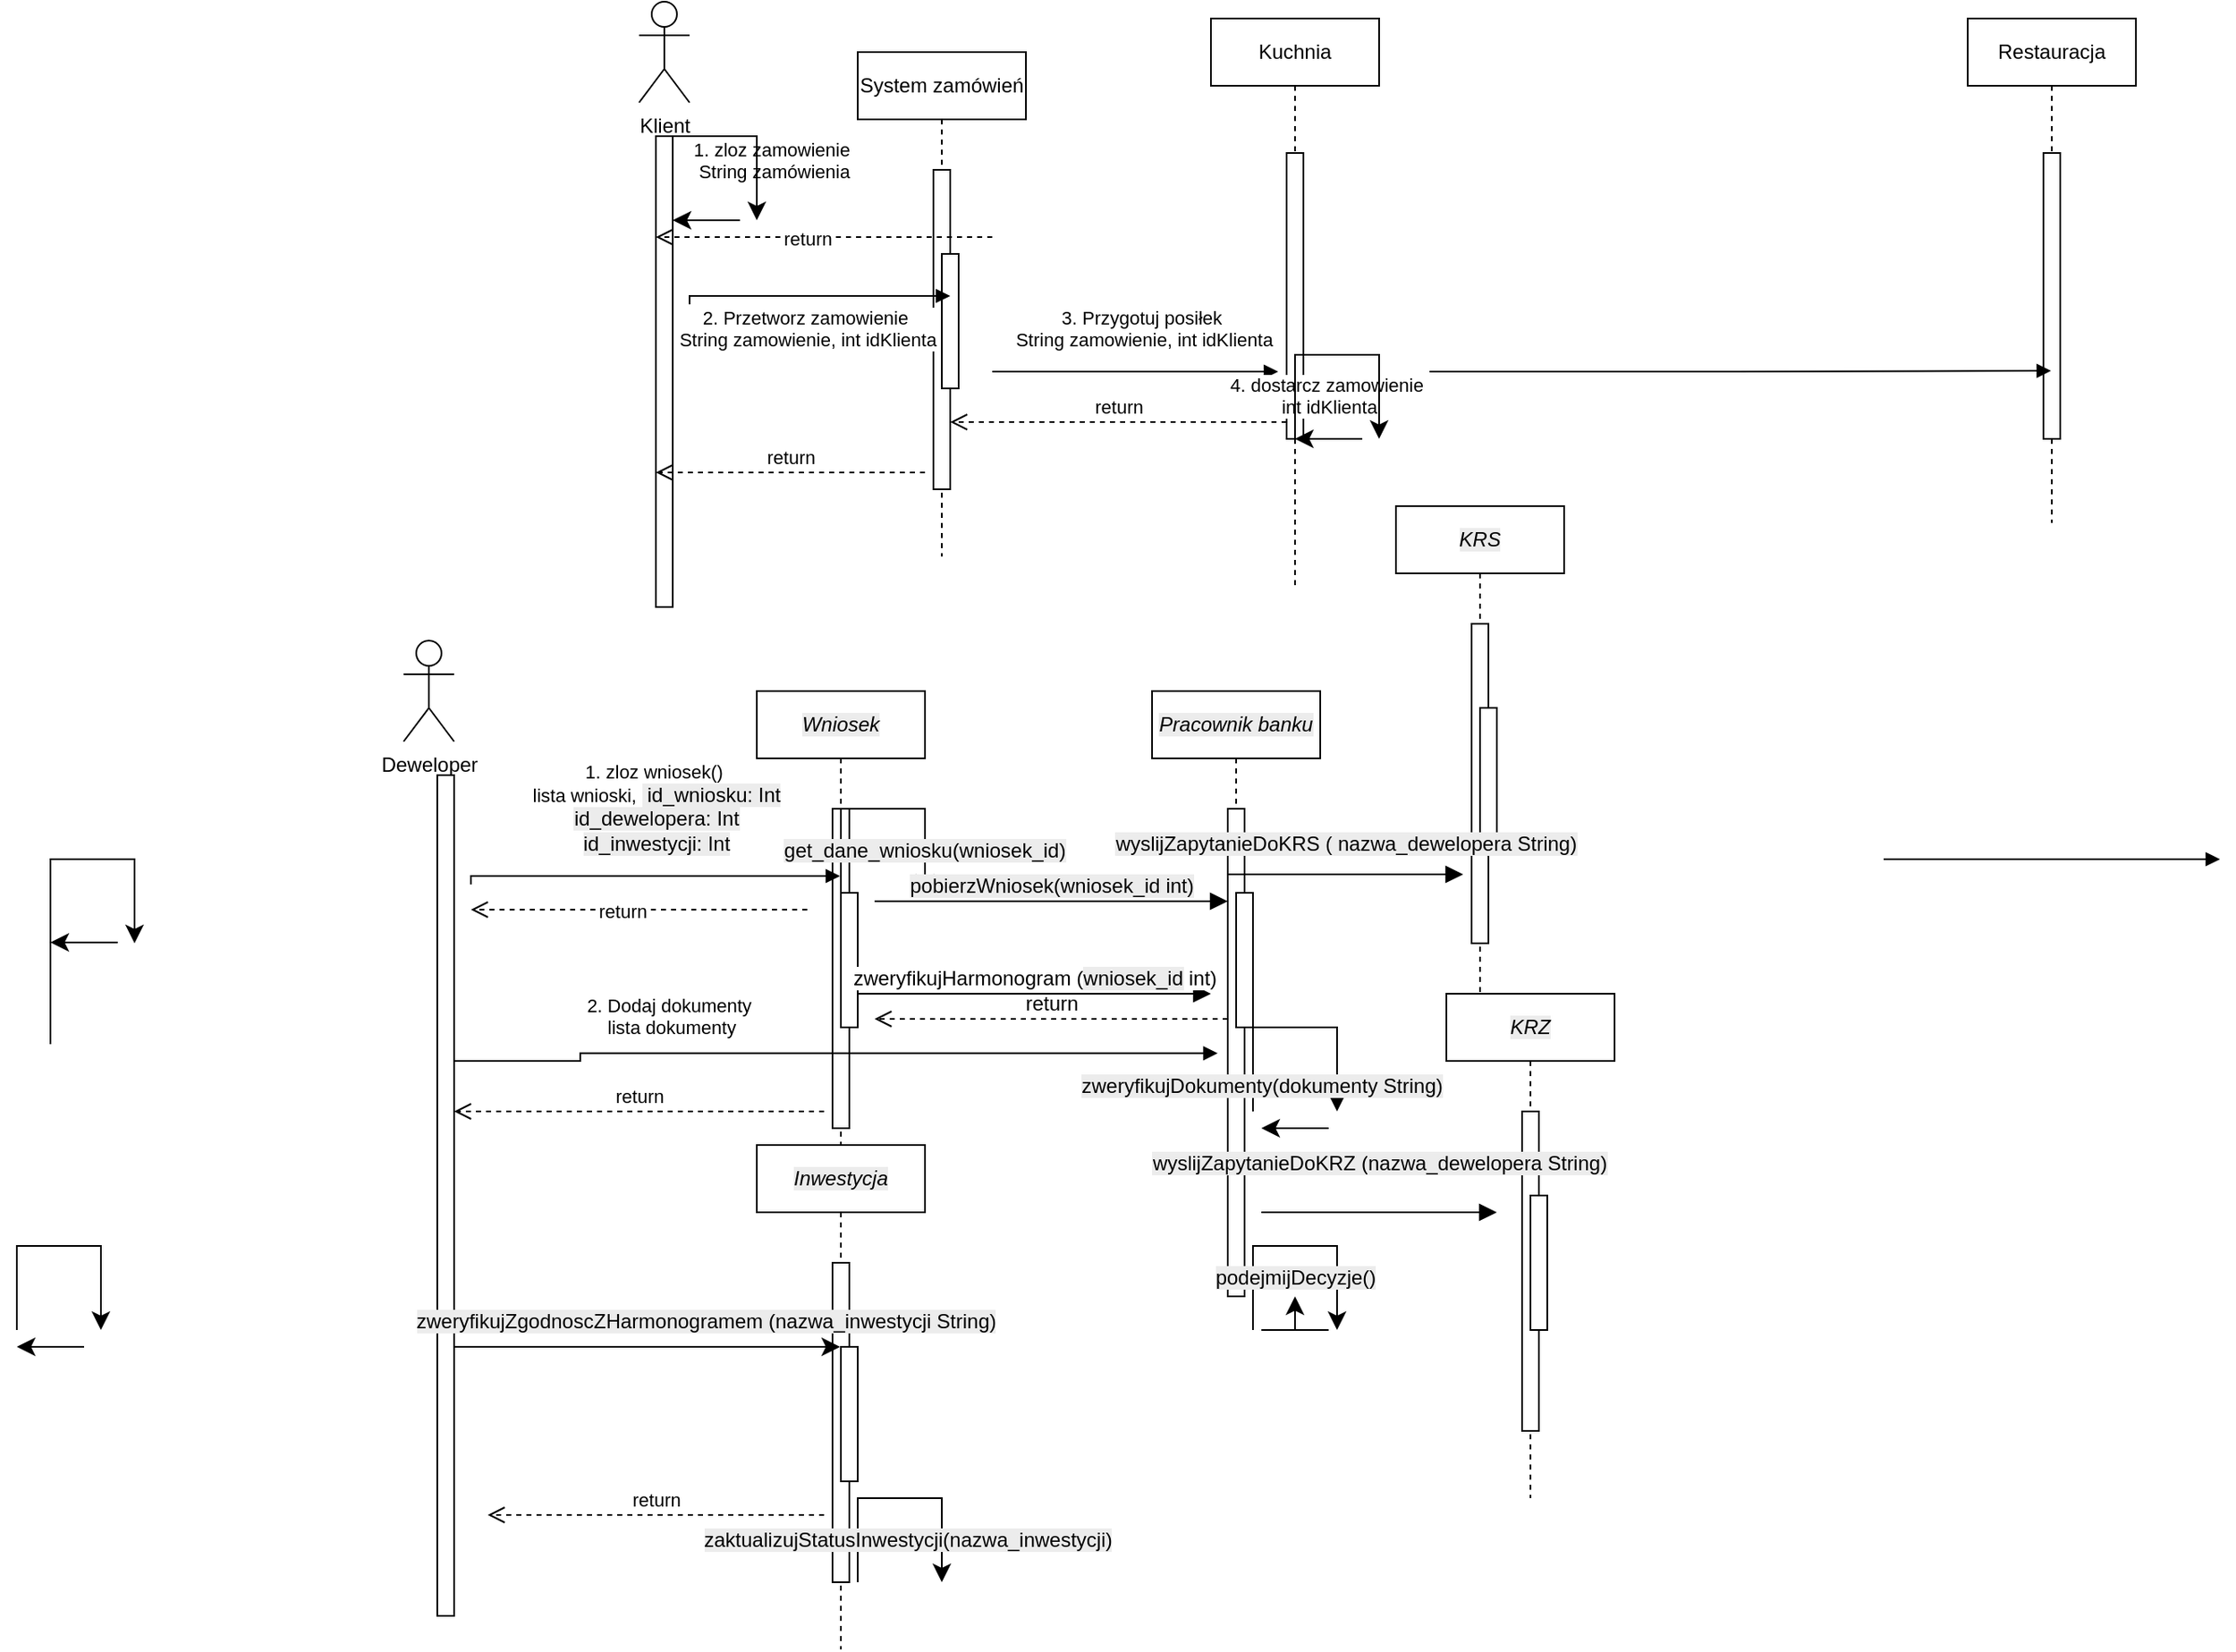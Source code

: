 <mxfile version="26.1.1">
  <diagram name="Page-1" id="2YBvvXClWsGukQMizWep">
    <mxGraphModel dx="1829" dy="655" grid="1" gridSize="10" guides="1" tooltips="1" connect="1" arrows="1" fold="1" page="1" pageScale="1" pageWidth="850" pageHeight="1100" math="0" shadow="0">
      <root>
        <mxCell id="0" />
        <mxCell id="1" parent="0" />
        <mxCell id="aM9ryv3xv72pqoxQDRHE-1" value="System zamówień" style="shape=umlLifeline;perimeter=lifelinePerimeter;whiteSpace=wrap;html=1;container=0;dropTarget=0;collapsible=0;recursiveResize=0;outlineConnect=0;portConstraint=eastwest;newEdgeStyle={&quot;edgeStyle&quot;:&quot;elbowEdgeStyle&quot;,&quot;elbow&quot;:&quot;vertical&quot;,&quot;curved&quot;:0,&quot;rounded&quot;:0};" parent="1" vertex="1">
          <mxGeometry x="10" y="60" width="100" height="300" as="geometry" />
        </mxCell>
        <mxCell id="aM9ryv3xv72pqoxQDRHE-2" value="" style="html=1;points=[];perimeter=orthogonalPerimeter;outlineConnect=0;targetShapes=umlLifeline;portConstraint=eastwest;newEdgeStyle={&quot;edgeStyle&quot;:&quot;elbowEdgeStyle&quot;,&quot;elbow&quot;:&quot;vertical&quot;,&quot;curved&quot;:0,&quot;rounded&quot;:0};" parent="aM9ryv3xv72pqoxQDRHE-1" vertex="1">
          <mxGeometry x="45" y="70" width="10" height="190" as="geometry" />
        </mxCell>
        <mxCell id="aM9ryv3xv72pqoxQDRHE-4" value="" style="html=1;points=[];perimeter=orthogonalPerimeter;outlineConnect=0;targetShapes=umlLifeline;portConstraint=eastwest;newEdgeStyle={&quot;edgeStyle&quot;:&quot;elbowEdgeStyle&quot;,&quot;elbow&quot;:&quot;vertical&quot;,&quot;curved&quot;:0,&quot;rounded&quot;:0};" parent="aM9ryv3xv72pqoxQDRHE-1" vertex="1">
          <mxGeometry x="50" y="120" width="10" height="80" as="geometry" />
        </mxCell>
        <mxCell id="aM9ryv3xv72pqoxQDRHE-5" value="Kuchnia" style="shape=umlLifeline;perimeter=lifelinePerimeter;whiteSpace=wrap;html=1;container=0;dropTarget=0;collapsible=0;recursiveResize=0;outlineConnect=0;portConstraint=eastwest;newEdgeStyle={&quot;edgeStyle&quot;:&quot;elbowEdgeStyle&quot;,&quot;elbow&quot;:&quot;vertical&quot;,&quot;curved&quot;:0,&quot;rounded&quot;:0};" parent="1" vertex="1">
          <mxGeometry x="220" y="40" width="100" height="340" as="geometry" />
        </mxCell>
        <mxCell id="aM9ryv3xv72pqoxQDRHE-6" value="" style="html=1;points=[];perimeter=orthogonalPerimeter;outlineConnect=0;targetShapes=umlLifeline;portConstraint=eastwest;newEdgeStyle={&quot;edgeStyle&quot;:&quot;elbowEdgeStyle&quot;,&quot;elbow&quot;:&quot;vertical&quot;,&quot;curved&quot;:0,&quot;rounded&quot;:0};" parent="aM9ryv3xv72pqoxQDRHE-5" vertex="1">
          <mxGeometry x="45" y="80" width="10" height="170" as="geometry" />
        </mxCell>
        <mxCell id="aM9ryv3xv72pqoxQDRHE-7" value="1. zloz zamowienie&amp;nbsp;&lt;div&gt;String zamówienia&lt;/div&gt;" style="html=1;verticalAlign=bottom;endArrow=block;edgeStyle=elbowEdgeStyle;elbow=vertical;curved=0;rounded=0;" parent="1" edge="1">
          <mxGeometry x="-0.312" y="65" relative="1" as="geometry">
            <mxPoint x="-90" y="210" as="sourcePoint" />
            <Array as="points">
              <mxPoint x="-70" y="205" />
            </Array>
            <mxPoint x="65" y="205" as="targetPoint" />
            <mxPoint as="offset" />
          </mxGeometry>
        </mxCell>
        <mxCell id="aM9ryv3xv72pqoxQDRHE-8" value="return" style="html=1;verticalAlign=bottom;endArrow=open;dashed=1;endSize=8;edgeStyle=elbowEdgeStyle;elbow=vertical;curved=0;rounded=0;" parent="1" source="aM9ryv3xv72pqoxQDRHE-6" target="aM9ryv3xv72pqoxQDRHE-2" edge="1">
          <mxGeometry relative="1" as="geometry">
            <mxPoint x="195" y="205" as="targetPoint" />
            <Array as="points">
              <mxPoint x="190" y="280" />
            </Array>
          </mxGeometry>
        </mxCell>
        <mxCell id="jwzx9WgDbF4AYH0GWY2g-1" value="Klient" style="shape=umlActor;verticalLabelPosition=bottom;verticalAlign=top;html=1;outlineConnect=0;" vertex="1" parent="1">
          <mxGeometry x="-120" y="30" width="30" height="60" as="geometry" />
        </mxCell>
        <mxCell id="jwzx9WgDbF4AYH0GWY2g-2" value="Restauracja" style="shape=umlLifeline;perimeter=lifelinePerimeter;whiteSpace=wrap;html=1;container=0;dropTarget=0;collapsible=0;recursiveResize=0;outlineConnect=0;portConstraint=eastwest;newEdgeStyle={&quot;edgeStyle&quot;:&quot;elbowEdgeStyle&quot;,&quot;elbow&quot;:&quot;vertical&quot;,&quot;curved&quot;:0,&quot;rounded&quot;:0};" vertex="1" parent="1">
          <mxGeometry x="670" y="40" width="100" height="300" as="geometry" />
        </mxCell>
        <mxCell id="jwzx9WgDbF4AYH0GWY2g-3" value="" style="html=1;points=[];perimeter=orthogonalPerimeter;outlineConnect=0;targetShapes=umlLifeline;portConstraint=eastwest;newEdgeStyle={&quot;edgeStyle&quot;:&quot;elbowEdgeStyle&quot;,&quot;elbow&quot;:&quot;vertical&quot;,&quot;curved&quot;:0,&quot;rounded&quot;:0};" vertex="1" parent="jwzx9WgDbF4AYH0GWY2g-2">
          <mxGeometry x="45" y="80" width="10" height="170" as="geometry" />
        </mxCell>
        <mxCell id="jwzx9WgDbF4AYH0GWY2g-7" value="" style="html=1;points=[];perimeter=orthogonalPerimeter;outlineConnect=0;targetShapes=umlLifeline;portConstraint=eastwest;newEdgeStyle={&quot;edgeStyle&quot;:&quot;elbowEdgeStyle&quot;,&quot;elbow&quot;:&quot;vertical&quot;,&quot;curved&quot;:0,&quot;rounded&quot;:0};" vertex="1" parent="1">
          <mxGeometry x="-110" y="110" width="10" height="280" as="geometry" />
        </mxCell>
        <mxCell id="jwzx9WgDbF4AYH0GWY2g-8" value="return" style="html=1;verticalAlign=bottom;endArrow=open;dashed=1;endSize=8;edgeStyle=elbowEdgeStyle;elbow=vertical;curved=0;rounded=0;" edge="1" parent="1">
          <mxGeometry x="0.1" y="10" relative="1" as="geometry">
            <mxPoint x="-110" y="170" as="targetPoint" />
            <Array as="points">
              <mxPoint x="15" y="170" />
            </Array>
            <mxPoint x="90" y="170" as="sourcePoint" />
            <mxPoint as="offset" />
          </mxGeometry>
        </mxCell>
        <mxCell id="jwzx9WgDbF4AYH0GWY2g-9" value="2. Przetworz zamowienie&amp;nbsp;&lt;div&gt;String zamowienie, int idKlienta&lt;/div&gt;" style="html=1;verticalAlign=bottom;endArrow=block;edgeStyle=elbowEdgeStyle;elbow=horizontal;curved=0;rounded=0;" edge="1" parent="1">
          <mxGeometry x="-1" y="110" relative="1" as="geometry">
            <mxPoint x="90" y="250" as="sourcePoint" />
            <Array as="points">
              <mxPoint x="175" y="250" />
            </Array>
            <mxPoint x="260" y="250" as="targetPoint" />
            <mxPoint x="-110" y="100" as="offset" />
          </mxGeometry>
        </mxCell>
        <mxCell id="jwzx9WgDbF4AYH0GWY2g-10" value="3. Przygotuj posiłek&amp;nbsp;&lt;div&gt;String zamowienie, int idKlienta&lt;/div&gt;" style="html=1;verticalAlign=bottom;endArrow=block;edgeStyle=elbowEdgeStyle;elbow=horizontal;curved=0;rounded=0;" edge="1" parent="1">
          <mxGeometry x="-1" y="170" relative="1" as="geometry">
            <mxPoint x="350" y="250" as="sourcePoint" />
            <Array as="points">
              <mxPoint x="530" y="260" />
            </Array>
            <mxPoint x="719.5" y="249.5" as="targetPoint" />
            <mxPoint x="-170" y="160" as="offset" />
          </mxGeometry>
        </mxCell>
        <mxCell id="jwzx9WgDbF4AYH0GWY2g-12" value="4. dostarcz zamowienie&amp;nbsp;&lt;div&gt;int idKlienta&lt;/div&gt;" style="html=1;verticalAlign=bottom;endArrow=block;edgeStyle=elbowEdgeStyle;elbow=horizontal;curved=0;rounded=0;" edge="1" parent="1">
          <mxGeometry x="-1" y="420" relative="1" as="geometry">
            <mxPoint x="620" y="540" as="sourcePoint" />
            <Array as="points">
              <mxPoint x="705" y="540" />
            </Array>
            <mxPoint x="820" y="540" as="targetPoint" />
            <mxPoint x="-330" y="160" as="offset" />
          </mxGeometry>
        </mxCell>
        <mxCell id="jwzx9WgDbF4AYH0GWY2g-19" value="" style="edgeStyle=segmentEdgeStyle;endArrow=classic;html=1;curved=0;rounded=0;endSize=8;startSize=8;fontSize=12;" edge="1" parent="1">
          <mxGeometry width="50" height="50" relative="1" as="geometry">
            <mxPoint x="-100" y="220" as="sourcePoint" />
            <mxPoint x="-50" y="160" as="targetPoint" />
            <Array as="points">
              <mxPoint x="-100" y="110" />
              <mxPoint x="-50" y="110" />
            </Array>
          </mxGeometry>
        </mxCell>
        <mxCell id="jwzx9WgDbF4AYH0GWY2g-20" value="" style="edgeStyle=segmentEdgeStyle;endArrow=classic;html=1;curved=0;rounded=0;endSize=8;startSize=8;fontSize=12;" edge="1" parent="1">
          <mxGeometry width="50" height="50" relative="1" as="geometry">
            <mxPoint x="-60" y="160" as="sourcePoint" />
            <mxPoint x="-100" y="160" as="targetPoint" />
            <Array as="points">
              <mxPoint x="-100" y="160" />
              <mxPoint x="-90" y="160" />
            </Array>
          </mxGeometry>
        </mxCell>
        <mxCell id="jwzx9WgDbF4AYH0GWY2g-21" value="return" style="html=1;verticalAlign=bottom;endArrow=open;dashed=1;endSize=8;edgeStyle=elbowEdgeStyle;elbow=vertical;curved=0;rounded=0;" edge="1" parent="1">
          <mxGeometry relative="1" as="geometry">
            <mxPoint x="-110" y="310" as="targetPoint" />
            <Array as="points">
              <mxPoint x="15" y="310" />
            </Array>
            <mxPoint x="50" y="310" as="sourcePoint" />
          </mxGeometry>
        </mxCell>
        <mxCell id="jwzx9WgDbF4AYH0GWY2g-22" value="" style="edgeStyle=segmentEdgeStyle;endArrow=classic;html=1;curved=0;rounded=0;endSize=8;startSize=8;fontSize=12;" edge="1" parent="1">
          <mxGeometry width="50" height="50" relative="1" as="geometry">
            <mxPoint x="270" y="290" as="sourcePoint" />
            <mxPoint x="320" y="290" as="targetPoint" />
            <Array as="points">
              <mxPoint x="270" y="240" />
              <mxPoint x="320" y="240" />
            </Array>
          </mxGeometry>
        </mxCell>
        <mxCell id="jwzx9WgDbF4AYH0GWY2g-23" value="" style="edgeStyle=segmentEdgeStyle;endArrow=classic;html=1;curved=0;rounded=0;endSize=8;startSize=8;fontSize=12;" edge="1" parent="1">
          <mxGeometry width="50" height="50" relative="1" as="geometry">
            <mxPoint x="310" y="290" as="sourcePoint" />
            <mxPoint x="270" y="290" as="targetPoint" />
            <Array as="points">
              <mxPoint x="270" y="290" />
              <mxPoint x="280" y="290" />
            </Array>
          </mxGeometry>
        </mxCell>
        <mxCell id="jwzx9WgDbF4AYH0GWY2g-24" value="&lt;span style=&quot;font-style: italic; white-space: nowrap; background-color: rgb(236, 236, 236);&quot;&gt;Wniosek&lt;/span&gt;" style="shape=umlLifeline;perimeter=lifelinePerimeter;whiteSpace=wrap;html=1;container=0;dropTarget=0;collapsible=0;recursiveResize=0;outlineConnect=0;portConstraint=eastwest;newEdgeStyle={&quot;edgeStyle&quot;:&quot;elbowEdgeStyle&quot;,&quot;elbow&quot;:&quot;vertical&quot;,&quot;curved&quot;:0,&quot;rounded&quot;:0};" vertex="1" parent="1">
          <mxGeometry x="-50" y="440" width="100" height="300" as="geometry" />
        </mxCell>
        <mxCell id="jwzx9WgDbF4AYH0GWY2g-25" value="" style="html=1;points=[];perimeter=orthogonalPerimeter;outlineConnect=0;targetShapes=umlLifeline;portConstraint=eastwest;newEdgeStyle={&quot;edgeStyle&quot;:&quot;elbowEdgeStyle&quot;,&quot;elbow&quot;:&quot;vertical&quot;,&quot;curved&quot;:0,&quot;rounded&quot;:0};" vertex="1" parent="jwzx9WgDbF4AYH0GWY2g-24">
          <mxGeometry x="45" y="70" width="10" height="190" as="geometry" />
        </mxCell>
        <mxCell id="jwzx9WgDbF4AYH0GWY2g-26" value="" style="html=1;points=[];perimeter=orthogonalPerimeter;outlineConnect=0;targetShapes=umlLifeline;portConstraint=eastwest;newEdgeStyle={&quot;edgeStyle&quot;:&quot;elbowEdgeStyle&quot;,&quot;elbow&quot;:&quot;vertical&quot;,&quot;curved&quot;:0,&quot;rounded&quot;:0};" vertex="1" parent="jwzx9WgDbF4AYH0GWY2g-24">
          <mxGeometry x="50" y="120" width="10" height="80" as="geometry" />
        </mxCell>
        <mxCell id="jwzx9WgDbF4AYH0GWY2g-28" value="1. zloz wniosek()&amp;nbsp;&lt;div&gt;lista wnioski,&amp;nbsp;&lt;span style=&quot;font-size: 12px; text-align: left; background-color: rgb(236, 236, 236);&quot;&gt;&amp;nbsp;id_wniosku: Int&lt;/span&gt;&lt;/div&gt;&lt;span style=&quot;font-size: 12px; text-align: left; background-color: rgb(236, 236, 236);&quot;&gt;id_dewelopera: Int&lt;/span&gt;&lt;br style=&quot;padding: 0px; margin: 0px; font-size: 12px; text-align: left;&quot;&gt;&lt;span style=&quot;font-size: 12px; text-align: left; background-color: rgb(236, 236, 236);&quot;&gt;id_inwestycji: Int&lt;/span&gt;" style="html=1;verticalAlign=bottom;endArrow=block;edgeStyle=elbowEdgeStyle;elbow=vertical;curved=0;rounded=0;" edge="1" parent="1" target="jwzx9WgDbF4AYH0GWY2g-24">
          <mxGeometry x="0.025" y="10" relative="1" as="geometry">
            <mxPoint x="-220" y="555" as="sourcePoint" />
            <Array as="points">
              <mxPoint x="-200" y="550" />
            </Array>
            <mxPoint x="-65" y="550" as="targetPoint" />
            <mxPoint as="offset" />
          </mxGeometry>
        </mxCell>
        <mxCell id="jwzx9WgDbF4AYH0GWY2g-29" value="return" style="html=1;verticalAlign=bottom;endArrow=open;dashed=1;endSize=8;edgeStyle=elbowEdgeStyle;elbow=vertical;curved=0;rounded=0;" edge="1" parent="1">
          <mxGeometry relative="1" as="geometry">
            <mxPoint x="-210" y="930" as="targetPoint" />
            <Array as="points">
              <mxPoint x="-85" y="930" />
            </Array>
            <mxPoint x="-10" y="930" as="sourcePoint" />
          </mxGeometry>
        </mxCell>
        <mxCell id="jwzx9WgDbF4AYH0GWY2g-30" value="Deweloper" style="shape=umlActor;verticalLabelPosition=bottom;verticalAlign=top;html=1;outlineConnect=0;" vertex="1" parent="1">
          <mxGeometry x="-260" y="410" width="30" height="60" as="geometry" />
        </mxCell>
        <mxCell id="jwzx9WgDbF4AYH0GWY2g-31" value="return" style="html=1;verticalAlign=bottom;endArrow=open;dashed=1;endSize=8;edgeStyle=elbowEdgeStyle;elbow=vertical;curved=0;rounded=0;" edge="1" parent="1">
          <mxGeometry x="0.1" y="10" relative="1" as="geometry">
            <mxPoint x="-220" y="570" as="targetPoint" />
            <Array as="points">
              <mxPoint x="-95" y="570" />
            </Array>
            <mxPoint x="-20" y="570" as="sourcePoint" />
            <mxPoint as="offset" />
          </mxGeometry>
        </mxCell>
        <mxCell id="jwzx9WgDbF4AYH0GWY2g-32" value="2. Dodaj dokumenty&amp;nbsp;&lt;div&gt;lista dokumenty&lt;/div&gt;" style="html=1;verticalAlign=bottom;endArrow=block;edgeStyle=elbowEdgeStyle;elbow=horizontal;curved=0;rounded=0;entryX=0.175;entryY=-0.154;entryDx=0;entryDy=0;entryPerimeter=0;" edge="1" parent="1" target="jwzx9WgDbF4AYH0GWY2g-64">
          <mxGeometry x="-0.385" y="6" relative="1" as="geometry">
            <mxPoint x="-240" y="660" as="sourcePoint" />
            <Array as="points">
              <mxPoint x="-155" y="660" />
            </Array>
            <mxPoint x="-0.5" y="660" as="targetPoint" />
            <mxPoint as="offset" />
          </mxGeometry>
        </mxCell>
        <mxCell id="jwzx9WgDbF4AYH0GWY2g-33" value="" style="edgeStyle=segmentEdgeStyle;endArrow=classic;html=1;curved=0;rounded=0;endSize=8;startSize=8;fontSize=12;" edge="1" parent="1">
          <mxGeometry width="50" height="50" relative="1" as="geometry">
            <mxPoint x="-470" y="650" as="sourcePoint" />
            <mxPoint x="-420" y="590" as="targetPoint" />
            <Array as="points">
              <mxPoint x="-470" y="540" />
              <mxPoint x="-420" y="540" />
            </Array>
          </mxGeometry>
        </mxCell>
        <mxCell id="jwzx9WgDbF4AYH0GWY2g-34" value="" style="edgeStyle=segmentEdgeStyle;endArrow=classic;html=1;curved=0;rounded=0;endSize=8;startSize=8;fontSize=12;" edge="1" parent="1">
          <mxGeometry width="50" height="50" relative="1" as="geometry">
            <mxPoint x="-430" y="589.5" as="sourcePoint" />
            <mxPoint x="-470" y="589.5" as="targetPoint" />
            <Array as="points">
              <mxPoint x="-470" y="589.5" />
              <mxPoint x="-460" y="589.5" />
            </Array>
          </mxGeometry>
        </mxCell>
        <mxCell id="jwzx9WgDbF4AYH0GWY2g-35" value="return" style="html=1;verticalAlign=bottom;endArrow=open;dashed=1;endSize=8;edgeStyle=elbowEdgeStyle;elbow=vertical;curved=0;rounded=0;" edge="1" parent="1" target="jwzx9WgDbF4AYH0GWY2g-41">
          <mxGeometry relative="1" as="geometry">
            <mxPoint x="-170" y="690" as="targetPoint" />
            <Array as="points">
              <mxPoint x="-45" y="690" />
            </Array>
            <mxPoint x="-10" y="690" as="sourcePoint" />
          </mxGeometry>
        </mxCell>
        <mxCell id="jwzx9WgDbF4AYH0GWY2g-36" value="" style="edgeStyle=segmentEdgeStyle;endArrow=classic;html=1;curved=0;rounded=0;endSize=8;startSize=8;fontSize=12;" edge="1" parent="1">
          <mxGeometry width="50" height="50" relative="1" as="geometry">
            <mxPoint y="560" as="sourcePoint" />
            <mxPoint x="50" y="560" as="targetPoint" />
            <Array as="points">
              <mxPoint y="510" />
              <mxPoint x="50" y="510" />
            </Array>
          </mxGeometry>
        </mxCell>
        <mxCell id="jwzx9WgDbF4AYH0GWY2g-37" value="" style="edgeStyle=segmentEdgeStyle;endArrow=classic;html=1;curved=0;rounded=0;endSize=8;startSize=8;fontSize=12;" edge="1" parent="1" target="jwzx9WgDbF4AYH0GWY2g-64">
          <mxGeometry width="50" height="50" relative="1" as="geometry">
            <mxPoint x="290" y="690" as="sourcePoint" />
            <mxPoint x="250" y="690" as="targetPoint" />
            <Array as="points">
              <mxPoint x="250" y="690" />
              <mxPoint x="260" y="690" />
            </Array>
          </mxGeometry>
        </mxCell>
        <mxCell id="jwzx9WgDbF4AYH0GWY2g-38" value="&lt;span style=&quot;font-style: italic; white-space: nowrap; background-color: rgb(236, 236, 236);&quot;&gt;Inwestycja&lt;/span&gt;" style="shape=umlLifeline;perimeter=lifelinePerimeter;whiteSpace=wrap;html=1;container=0;dropTarget=0;collapsible=0;recursiveResize=0;outlineConnect=0;portConstraint=eastwest;newEdgeStyle={&quot;edgeStyle&quot;:&quot;elbowEdgeStyle&quot;,&quot;elbow&quot;:&quot;vertical&quot;,&quot;curved&quot;:0,&quot;rounded&quot;:0};" vertex="1" parent="1">
          <mxGeometry x="-50" y="710" width="100" height="300" as="geometry" />
        </mxCell>
        <mxCell id="jwzx9WgDbF4AYH0GWY2g-39" value="" style="html=1;points=[];perimeter=orthogonalPerimeter;outlineConnect=0;targetShapes=umlLifeline;portConstraint=eastwest;newEdgeStyle={&quot;edgeStyle&quot;:&quot;elbowEdgeStyle&quot;,&quot;elbow&quot;:&quot;vertical&quot;,&quot;curved&quot;:0,&quot;rounded&quot;:0};" vertex="1" parent="jwzx9WgDbF4AYH0GWY2g-38">
          <mxGeometry x="45" y="70" width="10" height="190" as="geometry" />
        </mxCell>
        <mxCell id="jwzx9WgDbF4AYH0GWY2g-40" value="" style="html=1;points=[];perimeter=orthogonalPerimeter;outlineConnect=0;targetShapes=umlLifeline;portConstraint=eastwest;newEdgeStyle={&quot;edgeStyle&quot;:&quot;elbowEdgeStyle&quot;,&quot;elbow&quot;:&quot;vertical&quot;,&quot;curved&quot;:0,&quot;rounded&quot;:0};" vertex="1" parent="jwzx9WgDbF4AYH0GWY2g-38">
          <mxGeometry x="50" y="120" width="10" height="80" as="geometry" />
        </mxCell>
        <mxCell id="jwzx9WgDbF4AYH0GWY2g-41" value="" style="html=1;points=[];perimeter=orthogonalPerimeter;outlineConnect=0;targetShapes=umlLifeline;portConstraint=eastwest;newEdgeStyle={&quot;edgeStyle&quot;:&quot;elbowEdgeStyle&quot;,&quot;elbow&quot;:&quot;vertical&quot;,&quot;curved&quot;:0,&quot;rounded&quot;:0};" vertex="1" parent="1">
          <mxGeometry x="-240" y="490" width="10" height="500" as="geometry" />
        </mxCell>
        <mxCell id="jwzx9WgDbF4AYH0GWY2g-42" value="" style="endArrow=classic;html=1;rounded=0;fontSize=12;startSize=8;endSize=8;curved=1;" edge="1" parent="1">
          <mxGeometry width="50" height="50" relative="1" as="geometry">
            <mxPoint x="-230" y="830" as="sourcePoint" />
            <mxPoint x="-0.5" y="830" as="targetPoint" />
          </mxGeometry>
        </mxCell>
        <mxCell id="jwzx9WgDbF4AYH0GWY2g-43" value="&lt;span style=&quot;text-align: left; white-space: nowrap; background-color: rgb(236, 236, 236);&quot;&gt;get_dane_wniosku(wniosek_id)&lt;/span&gt;" style="text;html=1;align=center;verticalAlign=middle;whiteSpace=wrap;rounded=0;" vertex="1" parent="1">
          <mxGeometry x="20" y="520" width="60" height="30" as="geometry" />
        </mxCell>
        <mxCell id="jwzx9WgDbF4AYH0GWY2g-44" value="&lt;span style=&quot;text-align: left; white-space: nowrap; background-color: rgb(236, 236, 236);&quot;&gt;zweryfikujZgodnoscZHarmonogramem (nazwa_inwestycji String)&lt;/span&gt;" style="text;html=1;align=center;verticalAlign=middle;whiteSpace=wrap;rounded=0;" vertex="1" parent="1">
          <mxGeometry x="-110" y="800" width="60" height="30" as="geometry" />
        </mxCell>
        <mxCell id="jwzx9WgDbF4AYH0GWY2g-45" style="edgeStyle=none;curved=1;rounded=0;orthogonalLoop=1;jettySize=auto;html=1;exitX=1;exitY=0.75;exitDx=0;exitDy=0;fontSize=12;startSize=8;endSize=8;" edge="1" parent="1" source="jwzx9WgDbF4AYH0GWY2g-44" target="jwzx9WgDbF4AYH0GWY2g-44">
          <mxGeometry relative="1" as="geometry" />
        </mxCell>
        <mxCell id="jwzx9WgDbF4AYH0GWY2g-46" value="" style="edgeStyle=segmentEdgeStyle;endArrow=classic;html=1;curved=0;rounded=0;endSize=8;startSize=8;fontSize=12;" edge="1" parent="1">
          <mxGeometry width="50" height="50" relative="1" as="geometry">
            <mxPoint x="10" y="970" as="sourcePoint" />
            <mxPoint x="60" y="970" as="targetPoint" />
            <Array as="points">
              <mxPoint x="10" y="920" />
              <mxPoint x="60" y="920" />
            </Array>
          </mxGeometry>
        </mxCell>
        <mxCell id="jwzx9WgDbF4AYH0GWY2g-49" value="&lt;span style=&quot;text-align: left; white-space: nowrap; background-color: rgb(236, 236, 236);&quot;&gt;zaktualizujStatusInwestycji(nazwa_inwestycji)&lt;/span&gt;" style="text;html=1;align=center;verticalAlign=middle;whiteSpace=wrap;rounded=0;" vertex="1" parent="1">
          <mxGeometry x="10" y="930" width="60" height="30" as="geometry" />
        </mxCell>
        <mxCell id="jwzx9WgDbF4AYH0GWY2g-50" value="" style="edgeStyle=segmentEdgeStyle;endArrow=classic;html=1;curved=0;rounded=0;endSize=8;startSize=8;fontSize=12;" edge="1" parent="1">
          <mxGeometry width="50" height="50" relative="1" as="geometry">
            <mxPoint x="-490" y="820" as="sourcePoint" />
            <mxPoint x="-440" y="820" as="targetPoint" />
            <Array as="points">
              <mxPoint x="-490" y="770" />
              <mxPoint x="-440" y="770" />
            </Array>
          </mxGeometry>
        </mxCell>
        <mxCell id="jwzx9WgDbF4AYH0GWY2g-52" value="" style="edgeStyle=segmentEdgeStyle;endArrow=classic;html=1;curved=0;rounded=0;endSize=8;startSize=8;fontSize=12;" edge="1" parent="1">
          <mxGeometry width="50" height="50" relative="1" as="geometry">
            <mxPoint x="-450" y="830" as="sourcePoint" />
            <mxPoint x="-490" y="830" as="targetPoint" />
            <Array as="points">
              <mxPoint x="-490" y="830" />
              <mxPoint x="-480" y="830" />
            </Array>
          </mxGeometry>
        </mxCell>
        <mxCell id="jwzx9WgDbF4AYH0GWY2g-55" value="" style="html=1;points=[[0,0,0,0,5],[0,1,0,0,-5],[1,0,0,0,5],[1,1,0,0,-5]];perimeter=orthogonalPerimeter;outlineConnect=0;targetShapes=umlLifeline;portConstraint=eastwest;newEdgeStyle={&quot;curved&quot;:0,&quot;rounded&quot;:0};" vertex="1" parent="1">
          <mxGeometry x="230" y="560" width="10" height="80" as="geometry" />
        </mxCell>
        <mxCell id="jwzx9WgDbF4AYH0GWY2g-56" value="&lt;span style=&quot;text-align: left; background-color: rgb(236, 236, 236);&quot;&gt;pobierzWniosek(wniosek_id int)&lt;/span&gt;" style="html=1;verticalAlign=bottom;endArrow=block;curved=0;rounded=0;entryX=0;entryY=0;entryDx=0;entryDy=5;fontSize=12;startSize=8;endSize=8;" edge="1" target="jwzx9WgDbF4AYH0GWY2g-55" parent="1">
          <mxGeometry relative="1" as="geometry">
            <mxPoint x="20" y="565" as="sourcePoint" />
          </mxGeometry>
        </mxCell>
        <mxCell id="jwzx9WgDbF4AYH0GWY2g-57" value="return" style="html=1;verticalAlign=bottom;endArrow=open;dashed=1;endSize=8;curved=0;rounded=0;exitX=0;exitY=1;exitDx=0;exitDy=-5;fontSize=12;" edge="1" source="jwzx9WgDbF4AYH0GWY2g-55" parent="1">
          <mxGeometry relative="1" as="geometry">
            <mxPoint x="20" y="635" as="targetPoint" />
          </mxGeometry>
        </mxCell>
        <mxCell id="jwzx9WgDbF4AYH0GWY2g-59" value="&lt;span style=&quot;font-style: italic; white-space: nowrap; background-color: rgb(236, 236, 236);&quot;&gt;Pracownik banku&lt;/span&gt;" style="shape=umlLifeline;perimeter=lifelinePerimeter;whiteSpace=wrap;html=1;container=0;dropTarget=0;collapsible=0;recursiveResize=0;outlineConnect=0;portConstraint=eastwest;newEdgeStyle={&quot;edgeStyle&quot;:&quot;elbowEdgeStyle&quot;,&quot;elbow&quot;:&quot;vertical&quot;,&quot;curved&quot;:0,&quot;rounded&quot;:0};" vertex="1" parent="1">
          <mxGeometry x="185" y="440" width="100" height="360" as="geometry" />
        </mxCell>
        <mxCell id="jwzx9WgDbF4AYH0GWY2g-60" value="" style="html=1;points=[];perimeter=orthogonalPerimeter;outlineConnect=0;targetShapes=umlLifeline;portConstraint=eastwest;newEdgeStyle={&quot;edgeStyle&quot;:&quot;elbowEdgeStyle&quot;,&quot;elbow&quot;:&quot;vertical&quot;,&quot;curved&quot;:0,&quot;rounded&quot;:0};" vertex="1" parent="jwzx9WgDbF4AYH0GWY2g-59">
          <mxGeometry x="45" y="70" width="10" height="290" as="geometry" />
        </mxCell>
        <mxCell id="jwzx9WgDbF4AYH0GWY2g-61" value="" style="html=1;points=[];perimeter=orthogonalPerimeter;outlineConnect=0;targetShapes=umlLifeline;portConstraint=eastwest;newEdgeStyle={&quot;edgeStyle&quot;:&quot;elbowEdgeStyle&quot;,&quot;elbow&quot;:&quot;vertical&quot;,&quot;curved&quot;:0,&quot;rounded&quot;:0};" vertex="1" parent="jwzx9WgDbF4AYH0GWY2g-59">
          <mxGeometry x="50" y="120" width="10" height="80" as="geometry" />
        </mxCell>
        <mxCell id="jwzx9WgDbF4AYH0GWY2g-62" value="zweryfikujHarmonogram (&lt;span style=&quot;text-align: left; background-color: rgb(236, 236, 236);&quot;&gt;wniosek_id&lt;/span&gt;&amp;nbsp;int)" style="html=1;verticalAlign=bottom;endArrow=block;curved=0;rounded=0;entryX=0;entryY=0;entryDx=0;entryDy=5;fontSize=12;startSize=8;endSize=8;" edge="1" parent="1">
          <mxGeometry relative="1" as="geometry">
            <mxPoint x="10" y="620" as="sourcePoint" />
            <mxPoint x="220" y="620" as="targetPoint" />
          </mxGeometry>
        </mxCell>
        <mxCell id="jwzx9WgDbF4AYH0GWY2g-63" value="" style="edgeStyle=segmentEdgeStyle;endArrow=classic;html=1;curved=0;rounded=0;endSize=8;startSize=8;fontSize=12;" edge="1" parent="1">
          <mxGeometry width="50" height="50" relative="1" as="geometry">
            <mxPoint x="245" y="690" as="sourcePoint" />
            <mxPoint x="295" y="690" as="targetPoint" />
            <Array as="points">
              <mxPoint x="245" y="640" />
              <mxPoint x="295" y="640" />
            </Array>
          </mxGeometry>
        </mxCell>
        <mxCell id="jwzx9WgDbF4AYH0GWY2g-64" value="&lt;span style=&quot;caret-color: rgb(0, 0, 0); color: rgb(0, 0, 0); font-family: Helvetica; font-size: 12px; font-style: normal; font-variant-caps: normal; font-weight: 400; letter-spacing: normal; text-align: left; text-indent: 0px; text-transform: none; white-space: nowrap; word-spacing: 0px; -webkit-text-stroke-width: 0px; background-color: rgb(236, 236, 236); text-decoration: none; float: none; display: inline !important;&quot;&gt;zweryfikujDokumenty(dokumenty String)&lt;/span&gt;" style="text;align=center;fontStyle=1;verticalAlign=middle;spacingLeft=3;spacingRight=3;strokeColor=none;rotatable=0;points=[[0,0.5],[1,0.5]];portConstraint=eastwest;html=1;" vertex="1" parent="1">
          <mxGeometry x="210" y="660" width="80" height="30" as="geometry" />
        </mxCell>
        <mxCell id="jwzx9WgDbF4AYH0GWY2g-65" value="&lt;span style=&quot;font-style: italic; white-space: nowrap; background-color: rgb(236, 236, 236);&quot;&gt;KRS&lt;/span&gt;" style="shape=umlLifeline;perimeter=lifelinePerimeter;whiteSpace=wrap;html=1;container=0;dropTarget=0;collapsible=0;recursiveResize=0;outlineConnect=0;portConstraint=eastwest;newEdgeStyle={&quot;edgeStyle&quot;:&quot;elbowEdgeStyle&quot;,&quot;elbow&quot;:&quot;vertical&quot;,&quot;curved&quot;:0,&quot;rounded&quot;:0};" vertex="1" parent="1">
          <mxGeometry x="330" y="330" width="100" height="300" as="geometry" />
        </mxCell>
        <mxCell id="jwzx9WgDbF4AYH0GWY2g-66" value="" style="html=1;points=[];perimeter=orthogonalPerimeter;outlineConnect=0;targetShapes=umlLifeline;portConstraint=eastwest;newEdgeStyle={&quot;edgeStyle&quot;:&quot;elbowEdgeStyle&quot;,&quot;elbow&quot;:&quot;vertical&quot;,&quot;curved&quot;:0,&quot;rounded&quot;:0};" vertex="1" parent="jwzx9WgDbF4AYH0GWY2g-65">
          <mxGeometry x="45" y="70" width="10" height="190" as="geometry" />
        </mxCell>
        <mxCell id="jwzx9WgDbF4AYH0GWY2g-67" value="" style="html=1;points=[];perimeter=orthogonalPerimeter;outlineConnect=0;targetShapes=umlLifeline;portConstraint=eastwest;newEdgeStyle={&quot;edgeStyle&quot;:&quot;elbowEdgeStyle&quot;,&quot;elbow&quot;:&quot;vertical&quot;,&quot;curved&quot;:0,&quot;rounded&quot;:0};" vertex="1" parent="jwzx9WgDbF4AYH0GWY2g-65">
          <mxGeometry x="50" y="120" width="10" height="80" as="geometry" />
        </mxCell>
        <mxCell id="jwzx9WgDbF4AYH0GWY2g-68" value="&lt;span style=&quot;font-style: italic; white-space: nowrap; background-color: rgb(236, 236, 236);&quot;&gt;KRZ&lt;/span&gt;" style="shape=umlLifeline;perimeter=lifelinePerimeter;whiteSpace=wrap;html=1;container=0;dropTarget=0;collapsible=0;recursiveResize=0;outlineConnect=0;portConstraint=eastwest;newEdgeStyle={&quot;edgeStyle&quot;:&quot;elbowEdgeStyle&quot;,&quot;elbow&quot;:&quot;vertical&quot;,&quot;curved&quot;:0,&quot;rounded&quot;:0};" vertex="1" parent="1">
          <mxGeometry x="360" y="620" width="100" height="300" as="geometry" />
        </mxCell>
        <mxCell id="jwzx9WgDbF4AYH0GWY2g-69" value="" style="html=1;points=[];perimeter=orthogonalPerimeter;outlineConnect=0;targetShapes=umlLifeline;portConstraint=eastwest;newEdgeStyle={&quot;edgeStyle&quot;:&quot;elbowEdgeStyle&quot;,&quot;elbow&quot;:&quot;vertical&quot;,&quot;curved&quot;:0,&quot;rounded&quot;:0};" vertex="1" parent="jwzx9WgDbF4AYH0GWY2g-68">
          <mxGeometry x="45" y="70" width="10" height="190" as="geometry" />
        </mxCell>
        <mxCell id="jwzx9WgDbF4AYH0GWY2g-70" value="" style="html=1;points=[];perimeter=orthogonalPerimeter;outlineConnect=0;targetShapes=umlLifeline;portConstraint=eastwest;newEdgeStyle={&quot;edgeStyle&quot;:&quot;elbowEdgeStyle&quot;,&quot;elbow&quot;:&quot;vertical&quot;,&quot;curved&quot;:0,&quot;rounded&quot;:0};" vertex="1" parent="jwzx9WgDbF4AYH0GWY2g-68">
          <mxGeometry x="50" y="120" width="10" height="80" as="geometry" />
        </mxCell>
        <mxCell id="jwzx9WgDbF4AYH0GWY2g-71" value="&lt;span style=&quot;text-align: left; background-color: rgb(236, 236, 236);&quot;&gt;wyslijZapytanieDoKRS (&lt;/span&gt;&lt;span style=&quot;text-align: left; background-color: rgb(236, 236, 236);&quot;&gt;&amp;nbsp;nazwa_dewelopera String)&lt;/span&gt;" style="html=1;verticalAlign=bottom;endArrow=block;curved=0;rounded=0;fontSize=12;startSize=8;endSize=8;" edge="1" parent="1">
          <mxGeometry y="9" relative="1" as="geometry">
            <mxPoint x="230" y="549" as="sourcePoint" />
            <mxPoint x="370" y="549" as="targetPoint" />
            <mxPoint as="offset" />
          </mxGeometry>
        </mxCell>
        <mxCell id="jwzx9WgDbF4AYH0GWY2g-72" value="&lt;span style=&quot;text-align: left; background-color: rgb(236, 236, 236);&quot;&gt;wyslijZapytanieDoKRZ (&lt;/span&gt;&lt;span style=&quot;text-align: left; background-color: rgb(236, 236, 236);&quot;&gt;nazwa_dewelopera String)&lt;/span&gt;" style="html=1;verticalAlign=bottom;endArrow=block;curved=0;rounded=0;fontSize=12;startSize=8;endSize=8;" edge="1" parent="1">
          <mxGeometry y="20" relative="1" as="geometry">
            <mxPoint x="250" y="750" as="sourcePoint" />
            <mxPoint x="390" y="750" as="targetPoint" />
            <mxPoint as="offset" />
          </mxGeometry>
        </mxCell>
        <mxCell id="jwzx9WgDbF4AYH0GWY2g-73" value="" style="edgeStyle=segmentEdgeStyle;endArrow=classic;html=1;curved=0;rounded=0;endSize=8;startSize=8;fontSize=12;" edge="1" parent="1">
          <mxGeometry width="50" height="50" relative="1" as="geometry">
            <mxPoint x="245" y="820" as="sourcePoint" />
            <mxPoint x="295" y="820" as="targetPoint" />
            <Array as="points">
              <mxPoint x="245" y="770" />
              <mxPoint x="295" y="770" />
            </Array>
          </mxGeometry>
        </mxCell>
        <mxCell id="jwzx9WgDbF4AYH0GWY2g-74" value="" style="edgeStyle=segmentEdgeStyle;endArrow=classic;html=1;curved=0;rounded=0;endSize=8;startSize=8;fontSize=12;" edge="1" parent="1">
          <mxGeometry width="50" height="50" relative="1" as="geometry">
            <mxPoint x="290" y="700" as="sourcePoint" />
            <mxPoint x="250" y="700" as="targetPoint" />
            <Array as="points">
              <mxPoint x="250" y="700" />
              <mxPoint x="260" y="700" />
            </Array>
          </mxGeometry>
        </mxCell>
        <mxCell id="jwzx9WgDbF4AYH0GWY2g-75" value="" style="edgeStyle=segmentEdgeStyle;endArrow=classic;html=1;curved=0;rounded=0;endSize=8;startSize=8;fontSize=12;" edge="1" parent="1" target="jwzx9WgDbF4AYH0GWY2g-76">
          <mxGeometry width="50" height="50" relative="1" as="geometry">
            <mxPoint x="290" y="820" as="sourcePoint" />
            <mxPoint x="250" y="820" as="targetPoint" />
            <Array as="points">
              <mxPoint x="250" y="820" />
              <mxPoint x="260" y="820" />
            </Array>
          </mxGeometry>
        </mxCell>
        <mxCell id="jwzx9WgDbF4AYH0GWY2g-76" value="&lt;span style=&quot;font-weight: 400; text-align: left; background-color: rgb(236, 236, 236);&quot;&gt;podejmijDecyzje()&lt;/span&gt;" style="text;align=center;fontStyle=1;verticalAlign=middle;spacingLeft=3;spacingRight=3;strokeColor=none;rotatable=0;points=[[0,0.5],[1,0.5]];portConstraint=eastwest;html=1;" vertex="1" parent="1">
          <mxGeometry x="230" y="777" width="80" height="23" as="geometry" />
        </mxCell>
      </root>
    </mxGraphModel>
  </diagram>
</mxfile>
